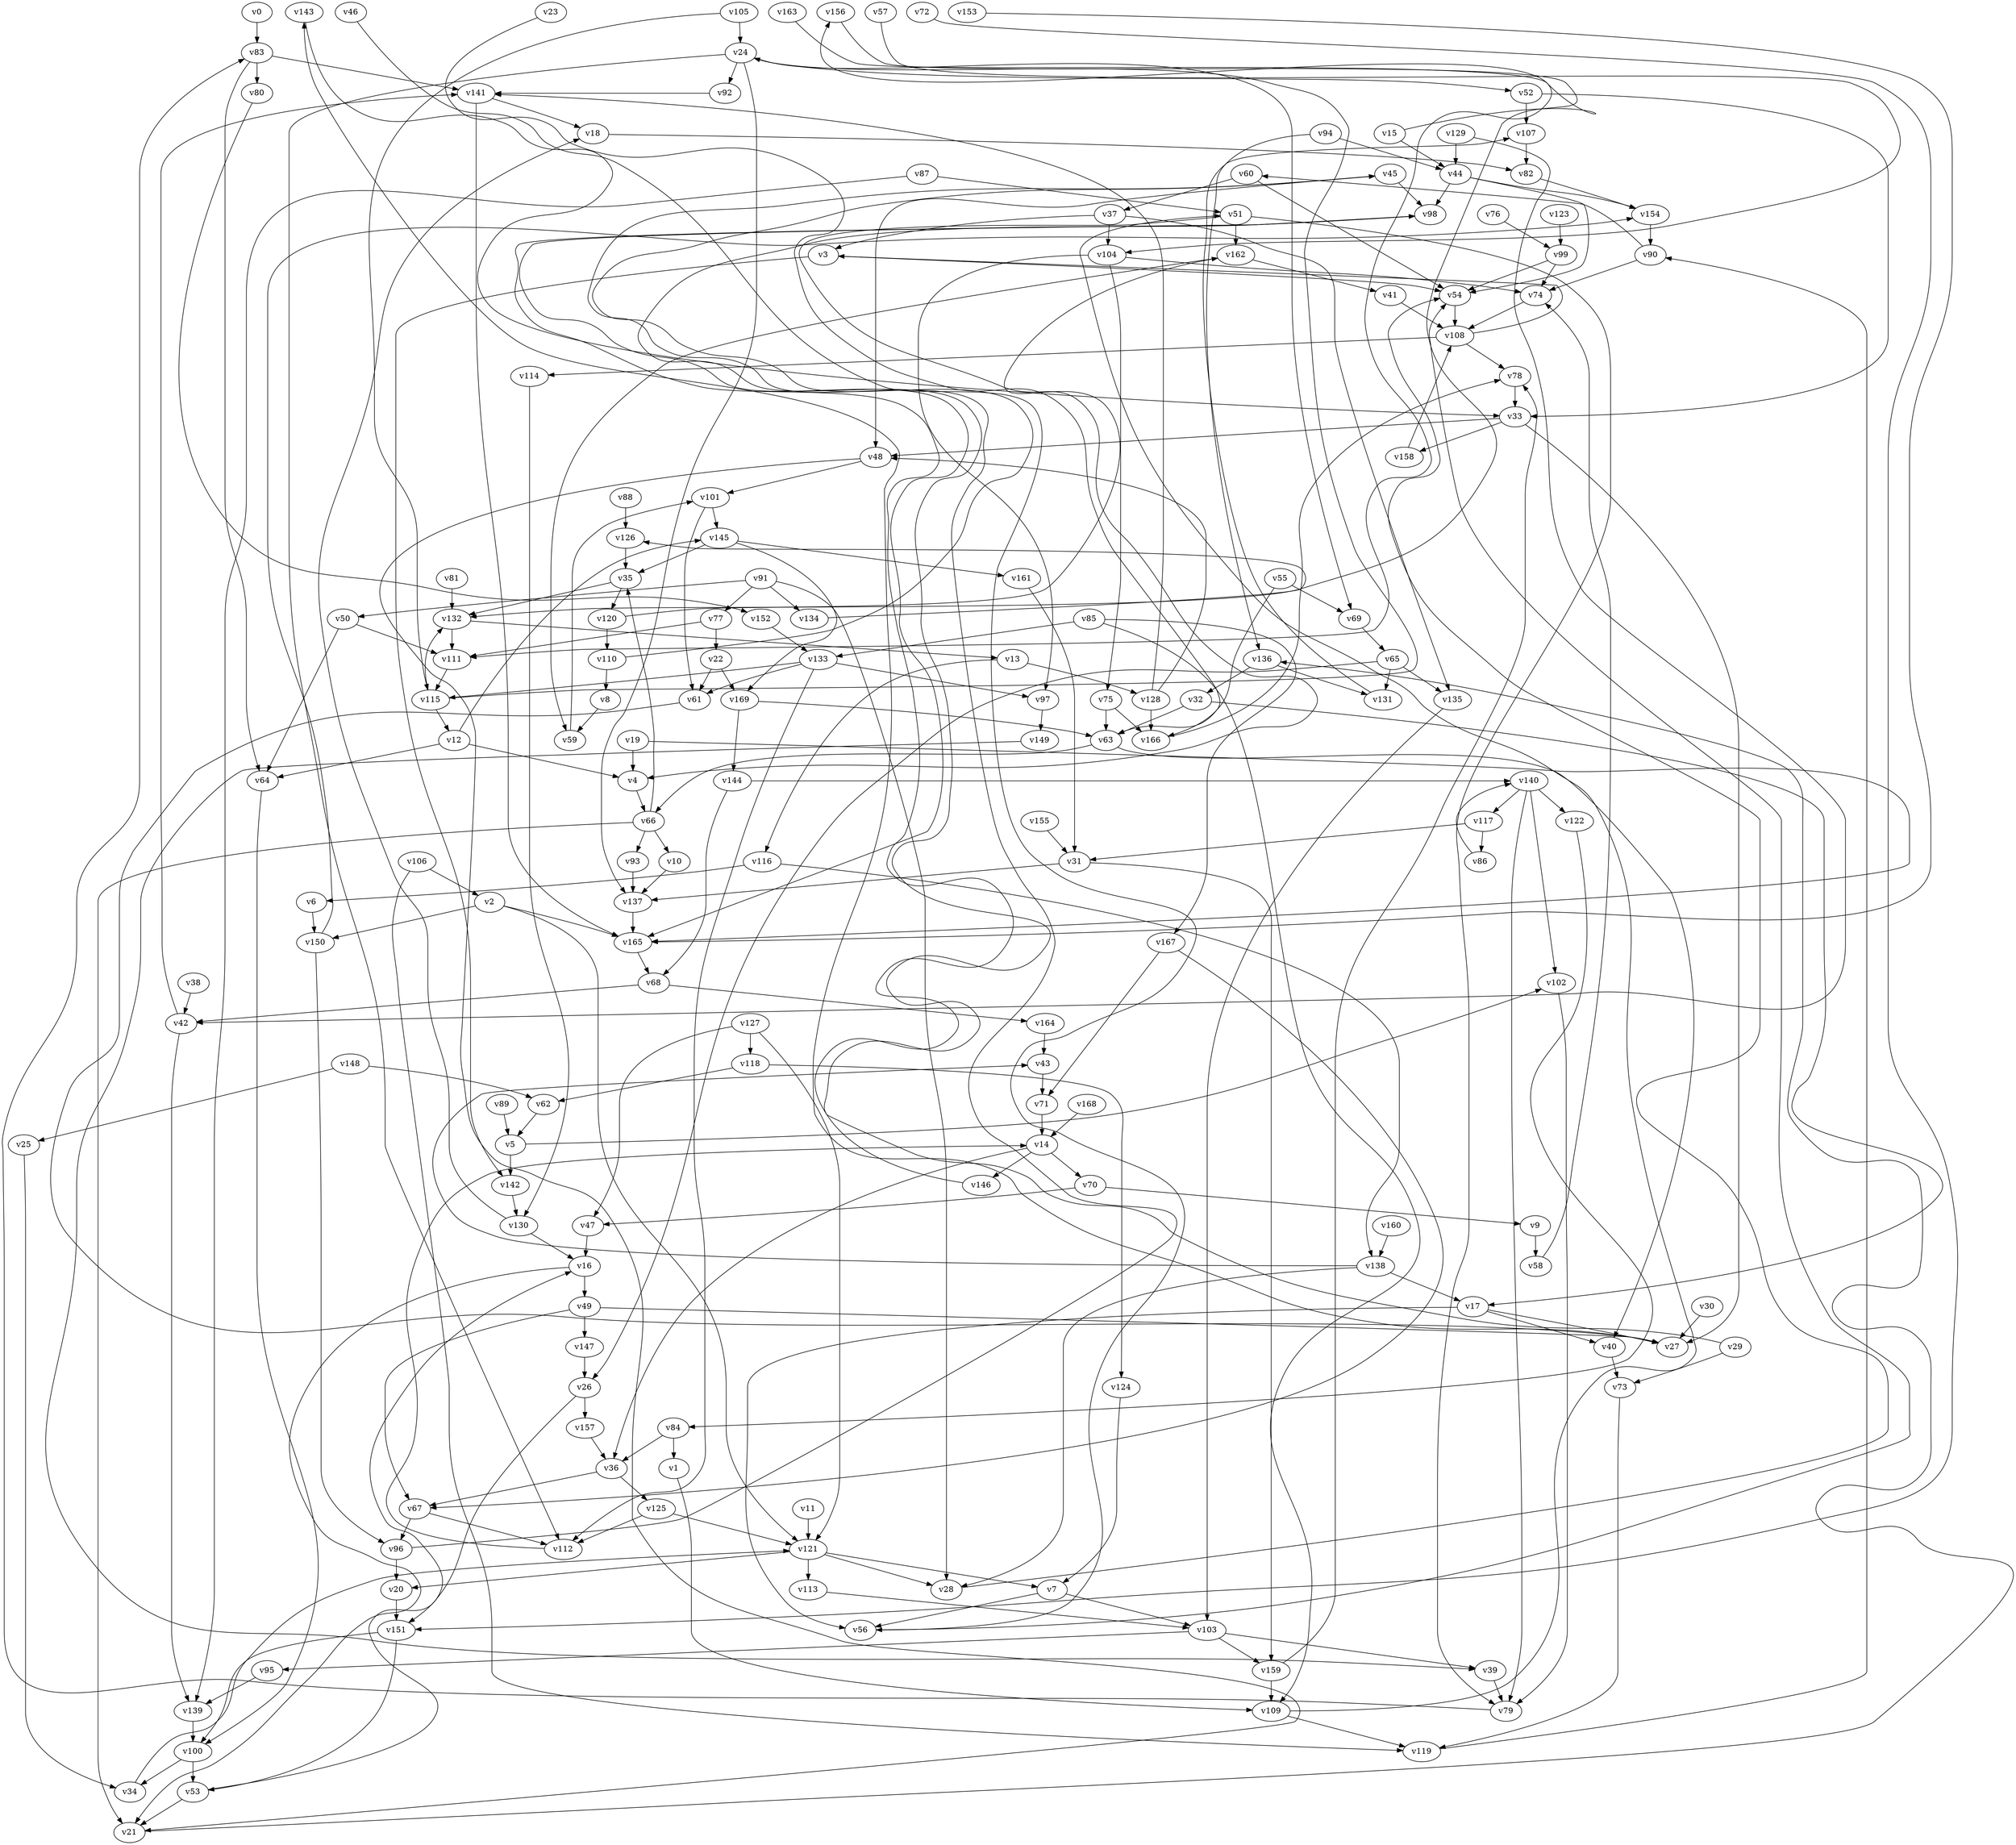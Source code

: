 // Benchmark game 245 - 170 vertices
// time_bound: 34
// targets: v110
digraph G {
    v0 [name="v0", player=1];
    v1 [name="v1", player=1];
    v2 [name="v2", player=0];
    v3 [name="v3", player=1];
    v4 [name="v4", player=0];
    v5 [name="v5", player=0];
    v6 [name="v6", player=0];
    v7 [name="v7", player=1];
    v8 [name="v8", player=0];
    v9 [name="v9", player=0];
    v10 [name="v10", player=0];
    v11 [name="v11", player=1];
    v12 [name="v12", player=0];
    v13 [name="v13", player=0];
    v14 [name="v14", player=1];
    v15 [name="v15", player=1];
    v16 [name="v16", player=0];
    v17 [name="v17", player=0];
    v18 [name="v18", player=1];
    v19 [name="v19", player=1];
    v20 [name="v20", player=0];
    v21 [name="v21", player=1];
    v22 [name="v22", player=1];
    v23 [name="v23", player=1];
    v24 [name="v24", player=1];
    v25 [name="v25", player=0];
    v26 [name="v26", player=0];
    v27 [name="v27", player=1];
    v28 [name="v28", player=0];
    v29 [name="v29", player=1];
    v30 [name="v30", player=0];
    v31 [name="v31", player=0];
    v32 [name="v32", player=0];
    v33 [name="v33", player=1];
    v34 [name="v34", player=1];
    v35 [name="v35", player=1];
    v36 [name="v36", player=1];
    v37 [name="v37", player=1];
    v38 [name="v38", player=0];
    v39 [name="v39", player=0];
    v40 [name="v40", player=1];
    v41 [name="v41", player=1];
    v42 [name="v42", player=0];
    v43 [name="v43", player=1];
    v44 [name="v44", player=1];
    v45 [name="v45", player=1];
    v46 [name="v46", player=1];
    v47 [name="v47", player=0];
    v48 [name="v48", player=1];
    v49 [name="v49", player=0];
    v50 [name="v50", player=1];
    v51 [name="v51", player=1];
    v52 [name="v52", player=0];
    v53 [name="v53", player=0];
    v54 [name="v54", player=0];
    v55 [name="v55", player=0];
    v56 [name="v56", player=0];
    v57 [name="v57", player=1];
    v58 [name="v58", player=1];
    v59 [name="v59", player=1];
    v60 [name="v60", player=0];
    v61 [name="v61", player=1];
    v62 [name="v62", player=1];
    v63 [name="v63", player=0];
    v64 [name="v64", player=1];
    v65 [name="v65", player=0];
    v66 [name="v66", player=1];
    v67 [name="v67", player=1];
    v68 [name="v68", player=1];
    v69 [name="v69", player=1];
    v70 [name="v70", player=1];
    v71 [name="v71", player=0];
    v72 [name="v72", player=0];
    v73 [name="v73", player=1];
    v74 [name="v74", player=1];
    v75 [name="v75", player=0];
    v76 [name="v76", player=1];
    v77 [name="v77", player=1];
    v78 [name="v78", player=1];
    v79 [name="v79", player=1];
    v80 [name="v80", player=1];
    v81 [name="v81", player=0];
    v82 [name="v82", player=1];
    v83 [name="v83", player=0];
    v84 [name="v84", player=0];
    v85 [name="v85", player=1];
    v86 [name="v86", player=1];
    v87 [name="v87", player=0];
    v88 [name="v88", player=1];
    v89 [name="v89", player=0];
    v90 [name="v90", player=1];
    v91 [name="v91", player=1];
    v92 [name="v92", player=0];
    v93 [name="v93", player=0];
    v94 [name="v94", player=0];
    v95 [name="v95", player=1];
    v96 [name="v96", player=1];
    v97 [name="v97", player=0];
    v98 [name="v98", player=0];
    v99 [name="v99", player=0];
    v100 [name="v100", player=1];
    v101 [name="v101", player=0];
    v102 [name="v102", player=1];
    v103 [name="v103", player=0];
    v104 [name="v104", player=0];
    v105 [name="v105", player=0];
    v106 [name="v106", player=1];
    v107 [name="v107", player=1];
    v108 [name="v108", player=1];
    v109 [name="v109", player=1];
    v110 [name="v110", player=1, target=1];
    v111 [name="v111", player=1];
    v112 [name="v112", player=1];
    v113 [name="v113", player=0];
    v114 [name="v114", player=0];
    v115 [name="v115", player=1];
    v116 [name="v116", player=1];
    v117 [name="v117", player=1];
    v118 [name="v118", player=1];
    v119 [name="v119", player=0];
    v120 [name="v120", player=1];
    v121 [name="v121", player=0];
    v122 [name="v122", player=0];
    v123 [name="v123", player=1];
    v124 [name="v124", player=0];
    v125 [name="v125", player=0];
    v126 [name="v126", player=1];
    v127 [name="v127", player=1];
    v128 [name="v128", player=1];
    v129 [name="v129", player=1];
    v130 [name="v130", player=1];
    v131 [name="v131", player=0];
    v132 [name="v132", player=0];
    v133 [name="v133", player=1];
    v134 [name="v134", player=1];
    v135 [name="v135", player=1];
    v136 [name="v136", player=0];
    v137 [name="v137", player=0];
    v138 [name="v138", player=1];
    v139 [name="v139", player=1];
    v140 [name="v140", player=0];
    v141 [name="v141", player=1];
    v142 [name="v142", player=1];
    v143 [name="v143", player=0];
    v144 [name="v144", player=1];
    v145 [name="v145", player=1];
    v146 [name="v146", player=0];
    v147 [name="v147", player=0];
    v148 [name="v148", player=1];
    v149 [name="v149", player=0];
    v150 [name="v150", player=0];
    v151 [name="v151", player=1];
    v152 [name="v152", player=1];
    v153 [name="v153", player=1];
    v154 [name="v154", player=1];
    v155 [name="v155", player=0];
    v156 [name="v156", player=0];
    v157 [name="v157", player=1];
    v158 [name="v158", player=0];
    v159 [name="v159", player=1];
    v160 [name="v160", player=0];
    v161 [name="v161", player=1];
    v162 [name="v162", player=1];
    v163 [name="v163", player=0];
    v164 [name="v164", player=1];
    v165 [name="v165", player=1];
    v166 [name="v166", player=1];
    v167 [name="v167", player=0];
    v168 [name="v168", player=0];
    v169 [name="v169", player=0];

    v0 -> v83;
    v1 -> v109;
    v2 -> v150;
    v3 -> v54;
    v4 -> v66;
    v5 -> v102 [constraint="t mod 4 == 0"];
    v6 -> v150;
    v7 -> v103;
    v8 -> v59;
    v9 -> v58;
    v10 -> v137 [constraint="t >= 4"];
    v11 -> v121;
    v12 -> v145;
    v13 -> v116;
    v14 -> v146;
    v15 -> v156 [constraint="t >= 5"];
    v16 -> v21 [constraint="t mod 2 == 1"];
    v17 -> v40;
    v18 -> v82;
    v19 -> v165 [constraint="t < 9"];
    v20 -> v151;
    v21 -> v136 [constraint="t >= 5"];
    v22 -> v61;
    v23 -> v63 [constraint="t >= 3"];
    v24 -> v137;
    v25 -> v34;
    v26 -> v157;
    v27 -> v143 [constraint="t < 12"];
    v28 -> v54 [constraint="t >= 1"];
    v29 -> v98 [constraint="t mod 4 == 2"];
    v30 -> v27;
    v31 -> v159;
    v32 -> v17 [constraint="t mod 4 == 2"];
    v33 -> v48;
    v34 -> v121 [constraint="t < 6"];
    v35 -> v132;
    v36 -> v67;
    v37 -> v104;
    v38 -> v42;
    v39 -> v79;
    v40 -> v73;
    v41 -> v108;
    v42 -> v141;
    v43 -> v71;
    v44 -> v98;
    v45 -> v98;
    v46 -> v56 [constraint="t >= 4"];
    v47 -> v16;
    v48 -> v21 [constraint="t >= 5"];
    v49 -> v27;
    v50 -> v111;
    v51 -> v4 [constraint="t mod 3 == 0"];
    v52 -> v107;
    v53 -> v16 [constraint="t mod 3 == 0"];
    v54 -> v108;
    v55 -> v69;
    v56 -> v54 [constraint="t < 7"];
    v57 -> v104 [constraint="t mod 4 == 0"];
    v58 -> v74;
    v59 -> v101;
    v60 -> v54;
    v61 -> v27 [constraint="t mod 4 == 1"];
    v62 -> v5;
    v63 -> v66;
    v64 -> v100;
    v65 -> v131;
    v66 -> v93;
    v67 -> v112;
    v68 -> v42;
    v69 -> v65;
    v70 -> v47;
    v71 -> v14;
    v72 -> v151 [constraint="t < 6"];
    v73 -> v119;
    v74 -> v108;
    v75 -> v166;
    v76 -> v99;
    v77 -> v111;
    v78 -> v33;
    v79 -> v83 [constraint="t < 10"];
    v80 -> v152 [constraint="t mod 3 == 1"];
    v81 -> v132;
    v82 -> v154;
    v83 -> v141;
    v84 -> v36;
    v85 -> v109 [constraint="t mod 2 == 1"];
    v86 -> v140 [constraint="t < 14"];
    v87 -> v51;
    v88 -> v126;
    v89 -> v5;
    v90 -> v60 [constraint="t mod 4 == 2"];
    v91 -> v50;
    v92 -> v141 [constraint="t >= 1"];
    v93 -> v137;
    v94 -> v136;
    v95 -> v139;
    v96 -> v45 [constraint="t >= 2"];
    v97 -> v149;
    v98 -> v165 [constraint="t >= 5"];
    v99 -> v74 [constraint="t >= 4"];
    v100 -> v53;
    v101 -> v145;
    v102 -> v79;
    v103 -> v95;
    v104 -> v97;
    v105 -> v24;
    v106 -> v119;
    v107 -> v82;
    v108 -> v3 [constraint="t mod 4 == 1"];
    v109 -> v51 [constraint="t >= 1"];
    v110 -> v45 [constraint="t < 9"];
    v111 -> v115;
    v112 -> v14 [constraint="t >= 3"];
    v113 -> v103 [constraint="t mod 5 == 0"];
    v114 -> v130;
    v115 -> v24 [constraint="t mod 5 == 1"];
    v116 -> v138;
    v117 -> v31;
    v118 -> v124;
    v119 -> v90;
    v120 -> v162 [constraint="t mod 3 == 1"];
    v121 -> v28;
    v122 -> v84 [constraint="t mod 2 == 0"];
    v123 -> v99;
    v124 -> v7;
    v125 -> v121;
    v126 -> v35;
    v127 -> v118;
    v128 -> v166;
    v129 -> v42 [constraint="t < 6"];
    v130 -> v18;
    v131 -> v107 [constraint="t mod 4 == 3"];
    v132 -> v13;
    v133 -> v112;
    v134 -> v126 [constraint="t < 13"];
    v135 -> v103;
    v136 -> v131;
    v137 -> v165;
    v138 -> v43 [constraint="t mod 3 == 0"];
    v139 -> v100;
    v140 -> v102;
    v141 -> v165;
    v142 -> v130;
    v143 -> v33 [constraint="t mod 5 == 4"];
    v144 -> v140 [constraint="t >= 1"];
    v145 -> v169;
    v146 -> v98 [constraint="t >= 2"];
    v147 -> v26;
    v148 -> v62;
    v149 -> v39 [constraint="t >= 4"];
    v150 -> v154 [constraint="t < 10"];
    v151 -> v100 [constraint="t < 9"];
    v152 -> v133;
    v153 -> v165 [constraint="t >= 2"];
    v154 -> v90;
    v155 -> v31;
    v156 -> v132 [constraint="t >= 1"];
    v157 -> v36;
    v158 -> v108;
    v159 -> v109;
    v160 -> v138;
    v161 -> v31;
    v162 -> v41;
    v163 -> v111 [constraint="t < 6"];
    v164 -> v43;
    v165 -> v68;
    v166 -> v78;
    v167 -> v67 [constraint="t mod 2 == 0"];
    v168 -> v14;
    v169 -> v144;
    v14 -> v70;
    v2 -> v165;
    v14 -> v36;
    v138 -> v28;
    v52 -> v33;
    v49 -> v67;
    v100 -> v34;
    v96 -> v20;
    v83 -> v64;
    v117 -> v86;
    v151 -> v53;
    v29 -> v73;
    v145 -> v161;
    v120 -> v110;
    v144 -> v68;
    v105 -> v115;
    v5 -> v142;
    v36 -> v125;
    v162 -> v59;
    v17 -> v56;
    v140 -> v117;
    v31 -> v137;
    v91 -> v77;
    v53 -> v21;
    v75 -> v63;
    v55 -> v166;
    v15 -> v44;
    v35 -> v120;
    v24 -> v52;
    v24 -> v112;
    v33 -> v27;
    v116 -> v6;
    v110 -> v8;
    v83 -> v80;
    v7 -> v56;
    v42 -> v139;
    v104 -> v74;
    v19 -> v4;
    v66 -> v21;
    v150 -> v96;
    v121 -> v7;
    v133 -> v61;
    v108 -> v114;
    v103 -> v39;
    v108 -> v78;
    v115 -> v12;
    v130 -> v16;
    v13 -> v128;
    v77 -> v22;
    v84 -> v1;
    v12 -> v64;
    v167 -> v71;
    v141 -> v18;
    v65 -> v26;
    v104 -> v75;
    v121 -> v20;
    v129 -> v44;
    v65 -> v135;
    v63 -> v40;
    v32 -> v63;
    v16 -> v49;
    v145 -> v35;
    v51 -> v79;
    v99 -> v54;
    v66 -> v10;
    v106 -> v2;
    v127 -> v47;
    v67 -> v96;
    v48 -> v101;
    v85 -> v133;
    v37 -> v135;
    v109 -> v119;
    v85 -> v167;
    v128 -> v141;
    v128 -> v48;
    v103 -> v159;
    v90 -> v74;
    v37 -> v3;
    v17 -> v27;
    v24 -> v69;
    v33 -> v158;
    v60 -> v37;
    v87 -> v139;
    v127 -> v121;
    v26 -> v151;
    v138 -> v17;
    v51 -> v162;
    v148 -> v25;
    v12 -> v4;
    v2 -> v121;
    v70 -> v9;
    v136 -> v32;
    v94 -> v44;
    v132 -> v111;
    v44 -> v154;
    v169 -> v63;
    v125 -> v112;
    v133 -> v97;
    v121 -> v113;
    v115 -> v132;
    v44 -> v54;
    v159 -> v78;
    v22 -> v169;
    v45 -> v48;
    v49 -> v147;
    v50 -> v64;
    v66 -> v35;
    v101 -> v61;
    v24 -> v92;
    v133 -> v115;
    v3 -> v142;
    v91 -> v134;
    v68 -> v164;
    v140 -> v79;
    v91 -> v28;
    v118 -> v62;
    v140 -> v122;
}
